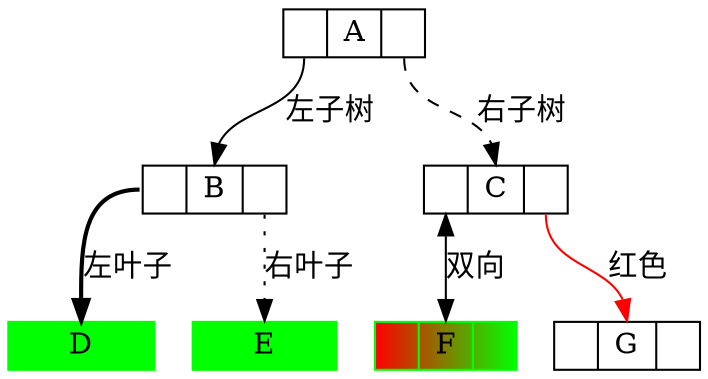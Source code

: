 digraph binary_tree
{
    node [shape = record, height=0.3];
    n0[label = "<left> |<mid> A| <right>"];
    n1[label = "<left> |<mid> B| <right>"];
    n2[label = "<left> |<mid> C| <right>"];
    n3[label = "<left> |<mid> D| <right>", color="green", style=filled];
    n4[label = "<left> |<mid> E| <right>", color="#00ff00", style=filled];
    n5[label = "<left> |<mid> F| <right>", color="green", style=filled, fillcolor="red:green"];
    n6[label = "<left> |<mid> G| <right>"];
    
    "n0":left -> "n1":mid [style = solid, label = "左子树"];
    "n0":right -> "n2":mid [style = dashed, label = "右子树"];
    "n1":left -> "n3":mid [style = bold, label = "左叶子"];
    "n1":right -> "n4":mid [style = dotted, label = "右叶子"];
    "n2":left -> "n5":mid [dir = both, label = "双向"];
    "n2":right -> "n6":mid [color = "red", label = "红色"];
}
